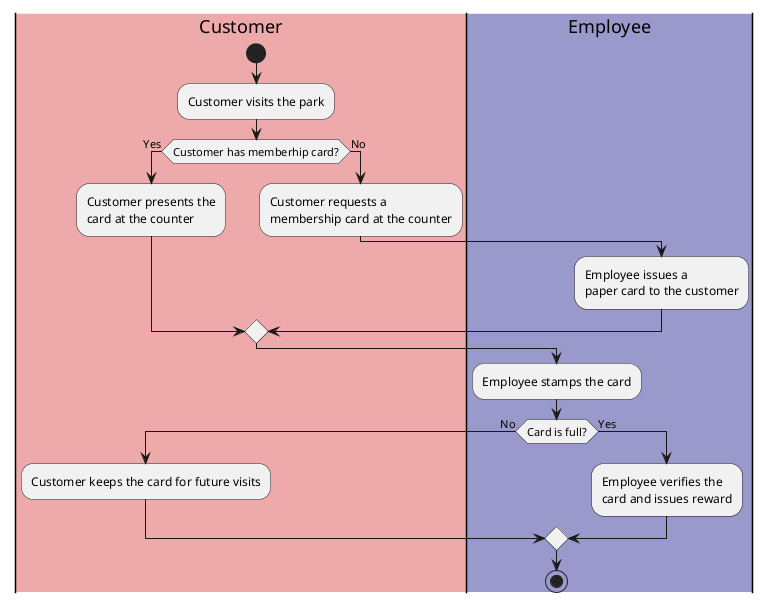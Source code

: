 @startuml
|#eeaaaa|Customer|
  start
  :Customer visits the park;
  if (Customer has memberhip card?) then (Yes)
    :Customer presents the\ncard at the counter;
  else (No)
  :Customer requests a\nmembership card at the counter;
|#9999cc|Employee|

  :Employee issues a\npaper card to the customer;
  endif
  :Employee stamps the card;
  if (Card is full?) then (No)
  |#eeaaaa|Customer|
    :Customer keeps the card for future visits;

  else (Yes)
|#9999cc|Employee|
    :Employee verifies the\ncard and issues reward;

  endif
  stop

@enduml
